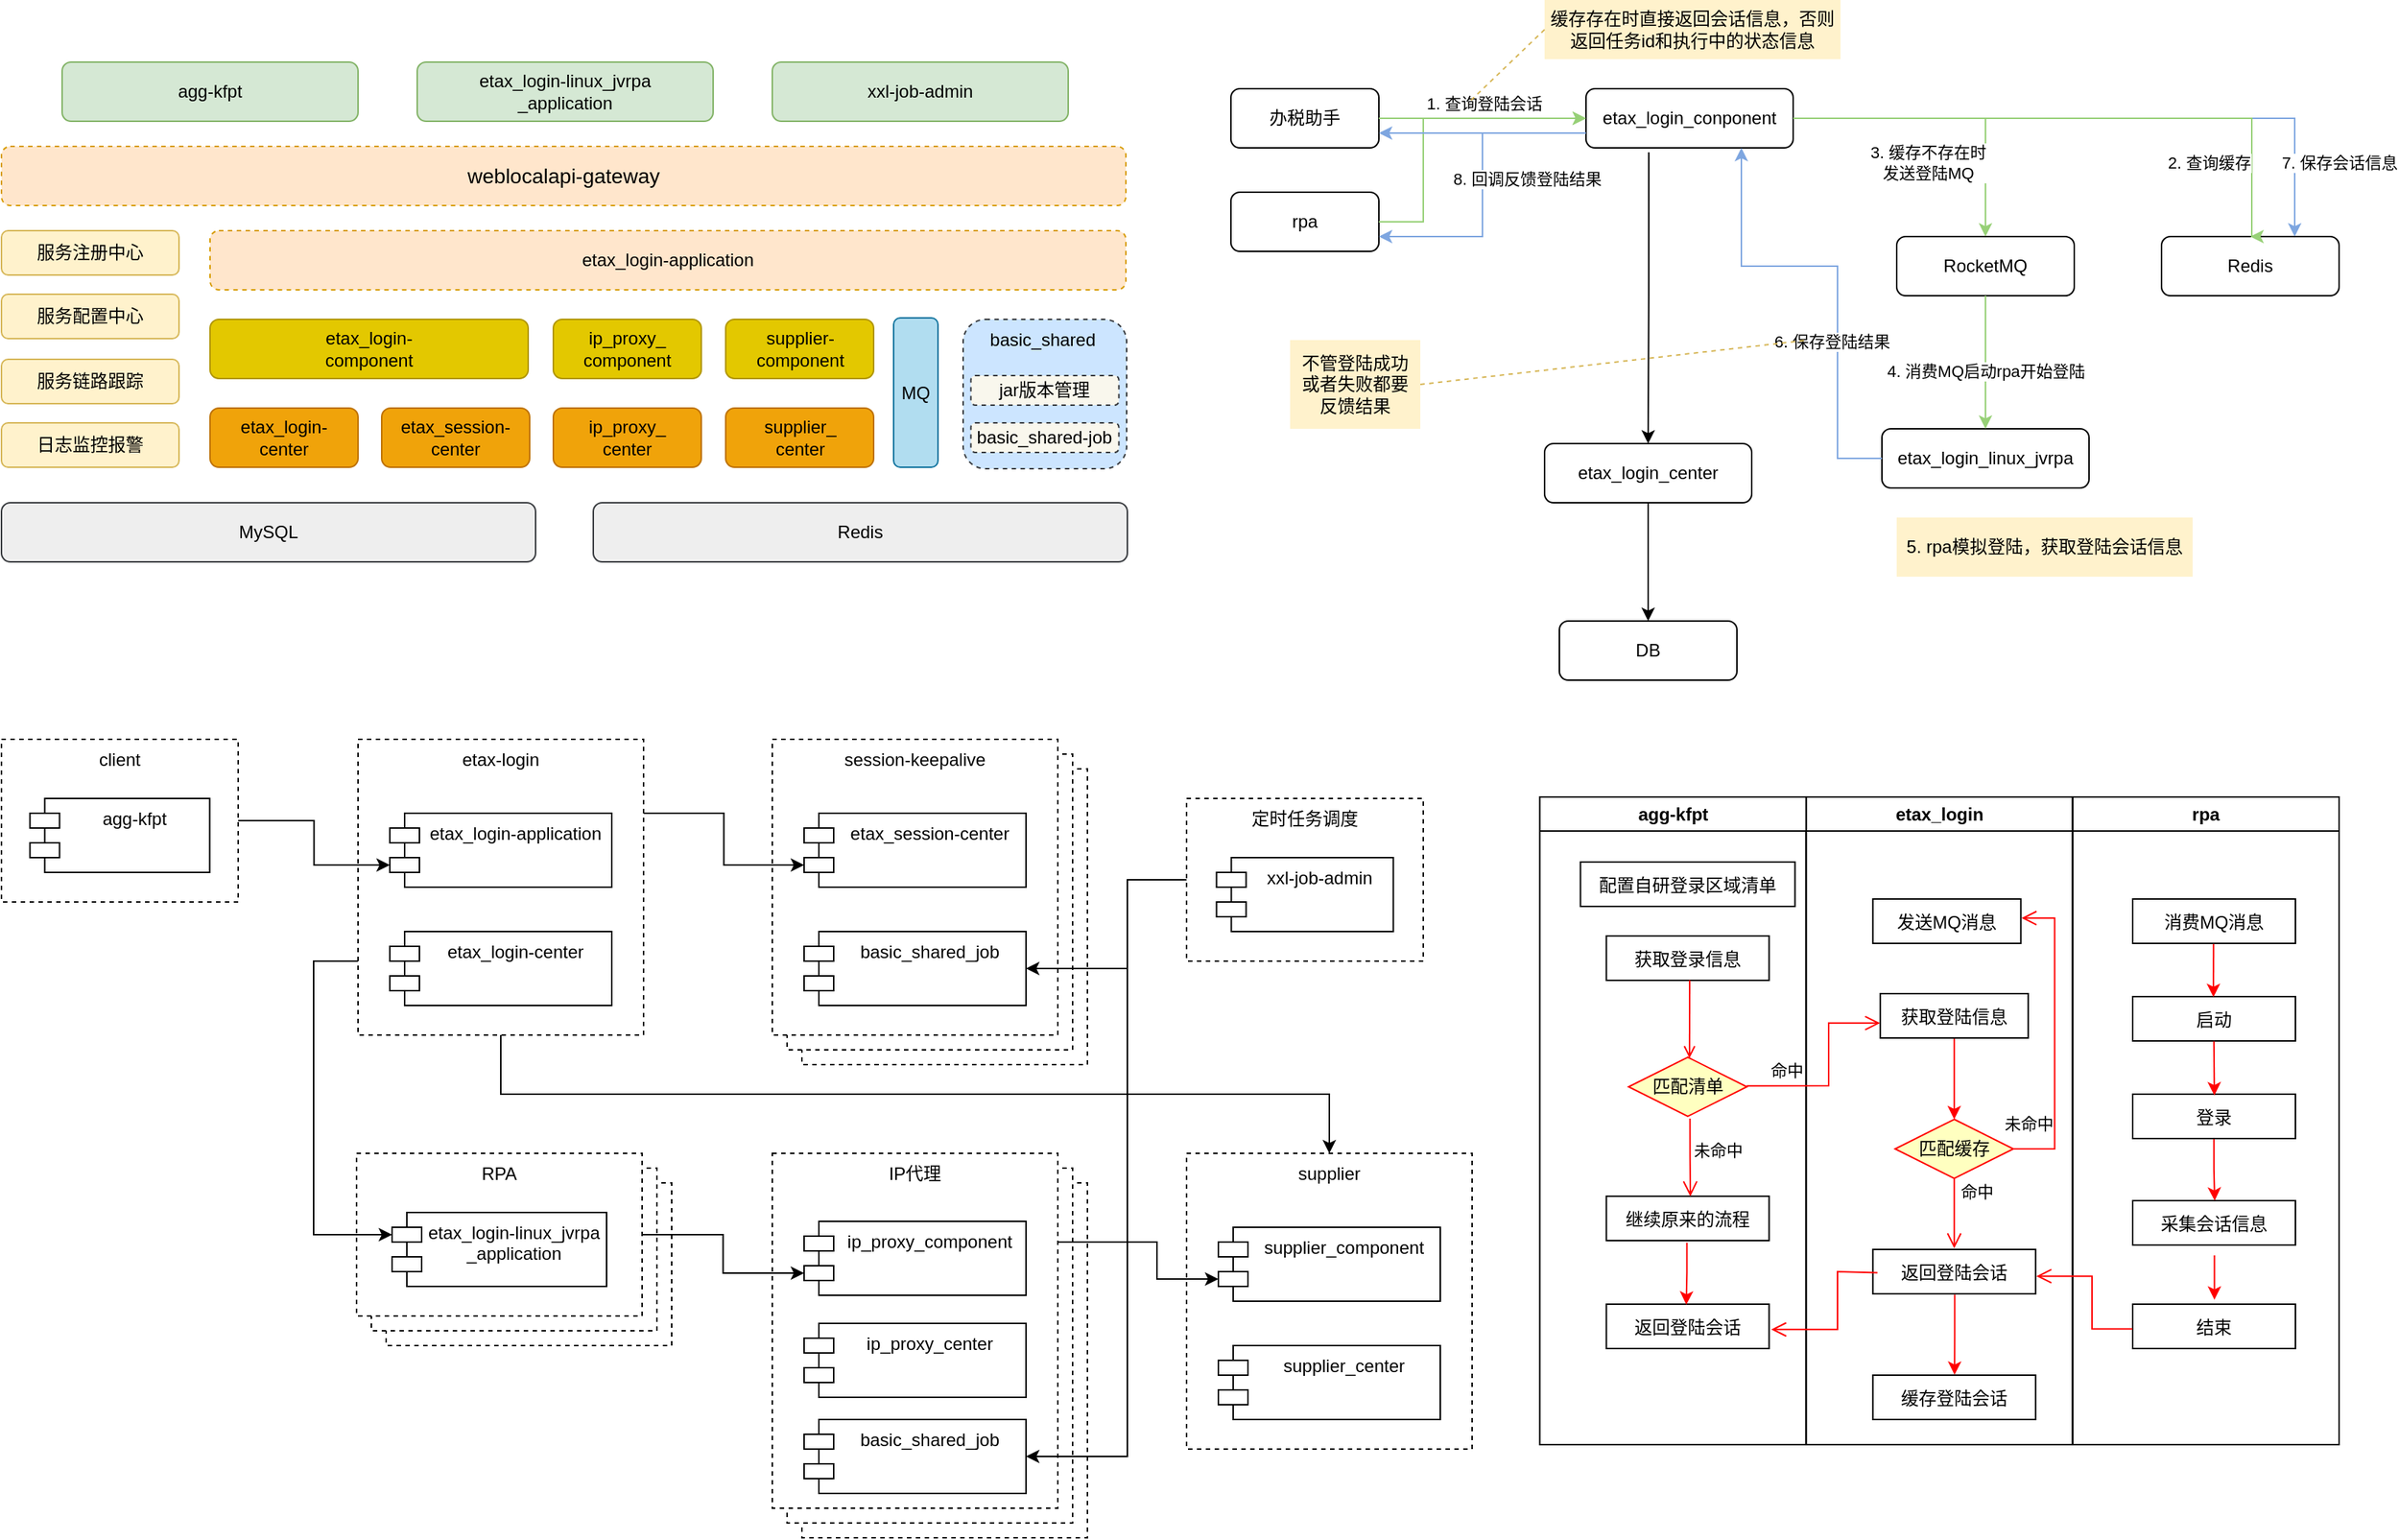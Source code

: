 <mxfile version="20.5.2" type="github">
  <diagram id="nDLk0ft438gr6uN_P_It" name="第 1 页">
    <mxGraphModel dx="2048" dy="681" grid="0" gridSize="10" guides="1" tooltips="1" connect="1" arrows="1" fold="1" page="1" pageScale="1" pageWidth="827" pageHeight="1169" math="0" shadow="0">
      <root>
        <mxCell id="0" />
        <mxCell id="1" parent="0" />
        <mxCell id="iIuD2MgbGL19CnhBk3a8-73" value="etax_login" style="swimlane;whiteSpace=wrap;startSize=23;" vertex="1" parent="1">
          <mxGeometry x="418.75" y="599" width="180" height="438" as="geometry" />
        </mxCell>
        <mxCell id="iIuD2MgbGL19CnhBk3a8-115" value="" style="edgeStyle=orthogonalEdgeStyle;rounded=0;orthogonalLoop=1;jettySize=auto;html=1;strokeColor=#FF0000;" edge="1" parent="iIuD2MgbGL19CnhBk3a8-73" source="iIuD2MgbGL19CnhBk3a8-76" target="iIuD2MgbGL19CnhBk3a8-96">
          <mxGeometry relative="1" as="geometry" />
        </mxCell>
        <mxCell id="iIuD2MgbGL19CnhBk3a8-76" value="获取登陆信息" style="" vertex="1" parent="iIuD2MgbGL19CnhBk3a8-73">
          <mxGeometry x="50.13" y="133" width="100" height="30" as="geometry" />
        </mxCell>
        <mxCell id="iIuD2MgbGL19CnhBk3a8-77" value="返回登陆会话" style="" vertex="1" parent="iIuD2MgbGL19CnhBk3a8-73">
          <mxGeometry x="45.13" y="306" width="110" height="30" as="geometry" />
        </mxCell>
        <mxCell id="iIuD2MgbGL19CnhBk3a8-96" value="匹配缓存" style="rhombus;whiteSpace=wrap;html=1;fillColor=#ffffc0;strokeColor=#ff0000;" vertex="1" parent="iIuD2MgbGL19CnhBk3a8-73">
          <mxGeometry x="60.13" y="218" width="80" height="40" as="geometry" />
        </mxCell>
        <mxCell id="iIuD2MgbGL19CnhBk3a8-97" value="" style="edgeStyle=orthogonalEdgeStyle;html=1;align=left;verticalAlign=bottom;endArrow=open;endSize=8;strokeColor=#ff0000;rounded=0;exitX=0.5;exitY=1;exitDx=0;exitDy=0;entryX=0.5;entryY=-0.024;entryDx=0;entryDy=0;entryPerimeter=0;" edge="1" parent="iIuD2MgbGL19CnhBk3a8-73" source="iIuD2MgbGL19CnhBk3a8-96" target="iIuD2MgbGL19CnhBk3a8-77">
          <mxGeometry x="-0.807" relative="1" as="geometry">
            <mxPoint x="103" y="250" as="targetPoint" />
            <Array as="points" />
            <mxPoint as="offset" />
            <mxPoint x="153.12" y="188" as="sourcePoint" />
          </mxGeometry>
        </mxCell>
        <mxCell id="iIuD2MgbGL19CnhBk3a8-98" value="命中" style="edgeLabel;html=1;align=center;verticalAlign=middle;resizable=0;points=[];" vertex="1" connectable="0" parent="iIuD2MgbGL19CnhBk3a8-97">
          <mxGeometry x="-0.234" y="1" relative="1" as="geometry">
            <mxPoint x="14" y="-9" as="offset" />
          </mxGeometry>
        </mxCell>
        <mxCell id="iIuD2MgbGL19CnhBk3a8-92" value="未命中" style="edgeStyle=orthogonalEdgeStyle;html=1;align=left;verticalAlign=bottom;endArrow=open;endSize=8;strokeColor=#ff0000;rounded=0;exitX=1;exitY=0.5;exitDx=0;exitDy=0;entryX=1.005;entryY=0.429;entryDx=0;entryDy=0;entryPerimeter=0;" edge="1" parent="iIuD2MgbGL19CnhBk3a8-73" source="iIuD2MgbGL19CnhBk3a8-96" target="iIuD2MgbGL19CnhBk3a8-114">
          <mxGeometry x="-1" y="11" relative="1" as="geometry">
            <mxPoint x="183" y="150" as="targetPoint" />
            <Array as="points">
              <mxPoint x="168" y="238" />
              <mxPoint x="168" y="82" />
            </Array>
            <mxPoint x="-8" y="3" as="offset" />
            <mxPoint x="160" y="140" as="sourcePoint" />
          </mxGeometry>
        </mxCell>
        <mxCell id="iIuD2MgbGL19CnhBk3a8-112" value="缓存登陆会话" style="" vertex="1" parent="iIuD2MgbGL19CnhBk3a8-73">
          <mxGeometry x="45.13" y="391" width="110" height="30" as="geometry" />
        </mxCell>
        <mxCell id="iIuD2MgbGL19CnhBk3a8-113" value="" style="edgeStyle=orthogonalEdgeStyle;rounded=0;orthogonalLoop=1;jettySize=auto;html=1;strokeColor=#FF0000;entryX=0.502;entryY=-0.007;entryDx=0;entryDy=0;entryPerimeter=0;exitX=0.503;exitY=1.022;exitDx=0;exitDy=0;exitPerimeter=0;" edge="1" parent="iIuD2MgbGL19CnhBk3a8-73" source="iIuD2MgbGL19CnhBk3a8-77" target="iIuD2MgbGL19CnhBk3a8-112">
          <mxGeometry relative="1" as="geometry">
            <mxPoint x="103.25" y="341" as="sourcePoint" />
          </mxGeometry>
        </mxCell>
        <mxCell id="iIuD2MgbGL19CnhBk3a8-114" value="发送MQ消息" style="" vertex="1" parent="iIuD2MgbGL19CnhBk3a8-73">
          <mxGeometry x="45.13" y="69" width="100" height="30" as="geometry" />
        </mxCell>
        <mxCell id="iIuD2MgbGL19CnhBk3a8-66" value="IP代理" style="rounded=0;whiteSpace=wrap;html=1;dashed=1;verticalAlign=top;" vertex="1" parent="1">
          <mxGeometry x="-260" y="860" width="193" height="240" as="geometry" />
        </mxCell>
        <mxCell id="iIuD2MgbGL19CnhBk3a8-65" value="IP代理" style="rounded=0;whiteSpace=wrap;html=1;dashed=1;verticalAlign=top;" vertex="1" parent="1">
          <mxGeometry x="-270" y="850" width="193" height="240" as="geometry" />
        </mxCell>
        <mxCell id="iIuD2MgbGL19CnhBk3a8-64" value="session-keepalive" style="rounded=0;whiteSpace=wrap;html=1;dashed=1;verticalAlign=top;" vertex="1" parent="1">
          <mxGeometry x="-260" y="580" width="193" height="200" as="geometry" />
        </mxCell>
        <mxCell id="iIuD2MgbGL19CnhBk3a8-63" value="session-keepalive" style="rounded=0;whiteSpace=wrap;html=1;dashed=1;verticalAlign=top;" vertex="1" parent="1">
          <mxGeometry x="-270" y="570" width="193" height="200" as="geometry" />
        </mxCell>
        <mxCell id="iIuD2MgbGL19CnhBk3a8-62" value="RPA" style="rounded=0;whiteSpace=wrap;html=1;dashed=1;verticalAlign=top;" vertex="1" parent="1">
          <mxGeometry x="-541" y="860" width="193" height="110" as="geometry" />
        </mxCell>
        <mxCell id="iIuD2MgbGL19CnhBk3a8-61" value="RPA" style="rounded=0;whiteSpace=wrap;html=1;dashed=1;verticalAlign=top;" vertex="1" parent="1">
          <mxGeometry x="-551" y="850" width="193" height="110" as="geometry" />
        </mxCell>
        <mxCell id="iIuD2MgbGL19CnhBk3a8-49" value="supplier" style="rounded=0;whiteSpace=wrap;html=1;dashed=1;verticalAlign=top;" vertex="1" parent="1">
          <mxGeometry y="840" width="193" height="200" as="geometry" />
        </mxCell>
        <mxCell id="iIuD2MgbGL19CnhBk3a8-57" value="" style="edgeStyle=orthogonalEdgeStyle;rounded=0;orthogonalLoop=1;jettySize=auto;html=1;entryX=0;entryY=0;entryDx=0;entryDy=35;exitX=1;exitY=0.25;exitDx=0;exitDy=0;entryPerimeter=0;" edge="1" parent="1" source="iIuD2MgbGL19CnhBk3a8-48" target="iIuD2MgbGL19CnhBk3a8-9">
          <mxGeometry relative="1" as="geometry">
            <Array as="points">
              <mxPoint x="-20" y="900" />
              <mxPoint x="-20" y="925" />
            </Array>
          </mxGeometry>
        </mxCell>
        <mxCell id="iIuD2MgbGL19CnhBk3a8-48" value="IP代理" style="rounded=0;whiteSpace=wrap;html=1;dashed=1;verticalAlign=top;" vertex="1" parent="1">
          <mxGeometry x="-280" y="840" width="193" height="240" as="geometry" />
        </mxCell>
        <mxCell id="iIuD2MgbGL19CnhBk3a8-46" value="session-keepalive" style="rounded=0;whiteSpace=wrap;html=1;dashed=1;verticalAlign=top;" vertex="1" parent="1">
          <mxGeometry x="-280" y="560" width="193" height="200" as="geometry" />
        </mxCell>
        <mxCell id="iIuD2MgbGL19CnhBk3a8-53" value="" style="edgeStyle=orthogonalEdgeStyle;rounded=0;orthogonalLoop=1;jettySize=auto;html=1;entryX=1;entryY=0.5;entryDx=0;entryDy=0;" edge="1" parent="1" source="iIuD2MgbGL19CnhBk3a8-50" target="iIuD2MgbGL19CnhBk3a8-11">
          <mxGeometry relative="1" as="geometry">
            <mxPoint x="-60" y="760" as="targetPoint" />
            <Array as="points">
              <mxPoint x="-40" y="655" />
              <mxPoint x="-40" y="715" />
            </Array>
          </mxGeometry>
        </mxCell>
        <mxCell id="iIuD2MgbGL19CnhBk3a8-50" value="定时任务调度" style="rounded=0;whiteSpace=wrap;html=1;dashed=1;verticalAlign=top;" vertex="1" parent="1">
          <mxGeometry y="600" width="160" height="110" as="geometry" />
        </mxCell>
        <mxCell id="iIuD2MgbGL19CnhBk3a8-34" value="basic_shared&amp;nbsp;" style="rounded=1;whiteSpace=wrap;html=1;verticalAlign=top;align=center;spacingLeft=0;fillColor=#cce5ff;strokeColor=#36393d;dashed=1;" vertex="1" parent="1">
          <mxGeometry x="-151" y="276" width="110.5" height="101" as="geometry" />
        </mxCell>
        <mxCell id="iIuD2MgbGL19CnhBk3a8-17" value="RPA" style="rounded=0;whiteSpace=wrap;html=1;dashed=1;verticalAlign=top;" vertex="1" parent="1">
          <mxGeometry x="-561" y="840" width="193" height="110" as="geometry" />
        </mxCell>
        <mxCell id="iIuD2MgbGL19CnhBk3a8-51" value="" style="edgeStyle=orthogonalEdgeStyle;rounded=0;orthogonalLoop=1;jettySize=auto;html=1;entryX=0;entryY=0;entryDx=0;entryDy=35;entryPerimeter=0;exitX=1;exitY=0.25;exitDx=0;exitDy=0;" edge="1" parent="1" source="iIuD2MgbGL19CnhBk3a8-16" target="iIuD2MgbGL19CnhBk3a8-10">
          <mxGeometry relative="1" as="geometry" />
        </mxCell>
        <mxCell id="iIuD2MgbGL19CnhBk3a8-60" value="" style="edgeStyle=orthogonalEdgeStyle;rounded=0;orthogonalLoop=1;jettySize=auto;html=1;exitX=0;exitY=0.75;exitDx=0;exitDy=0;entryX=0;entryY=0;entryDx=0;entryDy=15;entryPerimeter=0;" edge="1" parent="1" source="iIuD2MgbGL19CnhBk3a8-16" target="iIuD2MgbGL19CnhBk3a8-6">
          <mxGeometry relative="1" as="geometry">
            <Array as="points">
              <mxPoint x="-590" y="710" />
              <mxPoint x="-590" y="895" />
            </Array>
          </mxGeometry>
        </mxCell>
        <mxCell id="iIuD2MgbGL19CnhBk3a8-16" value="etax-login" style="rounded=0;whiteSpace=wrap;html=1;dashed=1;verticalAlign=top;" vertex="1" parent="1">
          <mxGeometry x="-560" y="560" width="193" height="200" as="geometry" />
        </mxCell>
        <mxCell id="iIuD2MgbGL19CnhBk3a8-58" value="" style="edgeStyle=orthogonalEdgeStyle;rounded=0;orthogonalLoop=1;jettySize=auto;html=1;entryX=0;entryY=0;entryDx=0;entryDy=35;entryPerimeter=0;" edge="1" parent="1" source="iIuD2MgbGL19CnhBk3a8-15" target="iIuD2MgbGL19CnhBk3a8-2">
          <mxGeometry relative="1" as="geometry" />
        </mxCell>
        <mxCell id="iIuD2MgbGL19CnhBk3a8-15" value="client" style="rounded=0;whiteSpace=wrap;html=1;dashed=1;verticalAlign=top;" vertex="1" parent="1">
          <mxGeometry x="-801" y="560" width="160" height="110" as="geometry" />
        </mxCell>
        <mxCell id="LRi96Np3pduru6x6Xqpe-8" value="" style="edgeStyle=orthogonalEdgeStyle;rounded=0;orthogonalLoop=1;jettySize=auto;html=1;exitX=0.303;exitY=1.075;exitDx=0;exitDy=0;exitPerimeter=0;" parent="1" source="LRi96Np3pduru6x6Xqpe-2" target="LRi96Np3pduru6x6Xqpe-3" edge="1">
          <mxGeometry relative="1" as="geometry" />
        </mxCell>
        <mxCell id="LRi96Np3pduru6x6Xqpe-2" value="etax_login_conponent&lt;br&gt;" style="rounded=1;whiteSpace=wrap;html=1;" parent="1" vertex="1">
          <mxGeometry x="270" y="120" width="140" height="40" as="geometry" />
        </mxCell>
        <mxCell id="LRi96Np3pduru6x6Xqpe-9" value="" style="edgeStyle=orthogonalEdgeStyle;rounded=0;orthogonalLoop=1;jettySize=auto;html=1;entryX=0.5;entryY=0;entryDx=0;entryDy=0;" parent="1" source="LRi96Np3pduru6x6Xqpe-3" target="LRi96Np3pduru6x6Xqpe-7" edge="1">
          <mxGeometry relative="1" as="geometry">
            <Array as="points">
              <mxPoint x="312" y="480" />
            </Array>
          </mxGeometry>
        </mxCell>
        <mxCell id="LRi96Np3pduru6x6Xqpe-3" value="etax_login_center" style="rounded=1;whiteSpace=wrap;html=1;" parent="1" vertex="1">
          <mxGeometry x="242" y="360" width="140" height="40" as="geometry" />
        </mxCell>
        <mxCell id="LRi96Np3pduru6x6Xqpe-4" value="etax_login_linux_jvrpa" style="rounded=1;whiteSpace=wrap;html=1;" parent="1" vertex="1">
          <mxGeometry x="470" y="350" width="140" height="40" as="geometry" />
        </mxCell>
        <mxCell id="LRi96Np3pduru6x6Xqpe-5" value="RocketMQ" style="rounded=1;whiteSpace=wrap;html=1;" parent="1" vertex="1">
          <mxGeometry x="480" y="220" width="120" height="40" as="geometry" />
        </mxCell>
        <mxCell id="LRi96Np3pduru6x6Xqpe-6" value="Redis" style="rounded=1;whiteSpace=wrap;html=1;" parent="1" vertex="1">
          <mxGeometry x="659" y="220" width="120" height="40" as="geometry" />
        </mxCell>
        <mxCell id="LRi96Np3pduru6x6Xqpe-7" value="DB" style="rounded=1;whiteSpace=wrap;html=1;" parent="1" vertex="1">
          <mxGeometry x="252" y="480" width="120" height="40" as="geometry" />
        </mxCell>
        <mxCell id="LRi96Np3pduru6x6Xqpe-10" value="" style="edgeStyle=orthogonalEdgeStyle;rounded=0;orthogonalLoop=1;jettySize=auto;html=1;exitX=1;exitY=0.5;exitDx=0;exitDy=0;entryX=0.5;entryY=0;entryDx=0;entryDy=0;strokeColor=#97D077;" parent="1" source="LRi96Np3pduru6x6Xqpe-2" target="LRi96Np3pduru6x6Xqpe-5" edge="1">
          <mxGeometry relative="1" as="geometry">
            <mxPoint x="350" y="170" as="sourcePoint" />
            <mxPoint x="350" y="230" as="targetPoint" />
            <Array as="points">
              <mxPoint x="540" y="140" />
            </Array>
          </mxGeometry>
        </mxCell>
        <mxCell id="LRi96Np3pduru6x6Xqpe-11" value="" style="edgeStyle=orthogonalEdgeStyle;rounded=0;orthogonalLoop=1;jettySize=auto;html=1;exitX=0.5;exitY=1;exitDx=0;exitDy=0;entryX=0.5;entryY=0;entryDx=0;entryDy=0;strokeColor=#97D077;" parent="1" source="LRi96Np3pduru6x6Xqpe-5" target="LRi96Np3pduru6x6Xqpe-4" edge="1">
          <mxGeometry relative="1" as="geometry">
            <mxPoint x="260" y="490" as="sourcePoint" />
            <mxPoint x="390" y="570" as="targetPoint" />
            <Array as="points">
              <mxPoint x="540" y="330" />
              <mxPoint x="540" y="330" />
            </Array>
          </mxGeometry>
        </mxCell>
        <mxCell id="LRi96Np3pduru6x6Xqpe-25" value="4. 消费MQ启动rpa开始登陆" style="edgeLabel;html=1;align=center;verticalAlign=middle;resizable=0;points=[];" parent="LRi96Np3pduru6x6Xqpe-11" vertex="1" connectable="0">
          <mxGeometry x="0.209" relative="1" as="geometry">
            <mxPoint y="-4" as="offset" />
          </mxGeometry>
        </mxCell>
        <mxCell id="LRi96Np3pduru6x6Xqpe-12" value="" style="edgeStyle=orthogonalEdgeStyle;rounded=0;orthogonalLoop=1;jettySize=auto;html=1;exitX=1;exitY=0.5;exitDx=0;exitDy=0;strokeColor=#7EA6E0;" parent="1" source="LRi96Np3pduru6x6Xqpe-2" target="LRi96Np3pduru6x6Xqpe-6" edge="1">
          <mxGeometry relative="1" as="geometry">
            <mxPoint x="680" y="360" as="sourcePoint" />
            <mxPoint x="780" y="180" as="targetPoint" />
            <Array as="points">
              <mxPoint x="749" y="140" />
            </Array>
          </mxGeometry>
        </mxCell>
        <mxCell id="LRi96Np3pduru6x6Xqpe-26" value="7. 保存会话信息" style="edgeLabel;html=1;align=center;verticalAlign=middle;resizable=0;points=[];" parent="LRi96Np3pduru6x6Xqpe-12" vertex="1" connectable="0">
          <mxGeometry x="0.394" y="-2" relative="1" as="geometry">
            <mxPoint x="77" y="28" as="offset" />
          </mxGeometry>
        </mxCell>
        <mxCell id="LRi96Np3pduru6x6Xqpe-13" value="" style="edgeStyle=orthogonalEdgeStyle;rounded=0;orthogonalLoop=1;jettySize=auto;html=1;exitX=1;exitY=0.5;exitDx=0;exitDy=0;entryX=0.5;entryY=0;entryDx=0;entryDy=0;strokeColor=#97D077;" parent="1" source="LRi96Np3pduru6x6Xqpe-2" target="LRi96Np3pduru6x6Xqpe-6" edge="1">
          <mxGeometry relative="1" as="geometry">
            <mxPoint x="580" y="120" as="sourcePoint" />
            <mxPoint x="710" y="200" as="targetPoint" />
            <Array as="points">
              <mxPoint x="720" y="140" />
              <mxPoint x="720" y="220" />
            </Array>
          </mxGeometry>
        </mxCell>
        <mxCell id="LRi96Np3pduru6x6Xqpe-21" value="3. 缓存不存在时&lt;br&gt;发送登陆MQ" style="edgeLabel;html=1;align=center;verticalAlign=middle;resizable=0;points=[];" parent="LRi96Np3pduru6x6Xqpe-13" vertex="1" connectable="0">
          <mxGeometry x="-0.598" y="1" relative="1" as="geometry">
            <mxPoint x="12" y="31" as="offset" />
          </mxGeometry>
        </mxCell>
        <mxCell id="LRi96Np3pduru6x6Xqpe-22" value="2. 查询缓存" style="edgeLabel;html=1;align=center;verticalAlign=middle;resizable=0;points=[];" parent="LRi96Np3pduru6x6Xqpe-13" vertex="1" connectable="0">
          <mxGeometry x="0.181" y="2" relative="1" as="geometry">
            <mxPoint x="50" y="32" as="offset" />
          </mxGeometry>
        </mxCell>
        <mxCell id="LRi96Np3pduru6x6Xqpe-14" value="" style="edgeStyle=orthogonalEdgeStyle;rounded=0;orthogonalLoop=1;jettySize=auto;html=1;entryX=0.75;entryY=1;entryDx=0;entryDy=0;exitX=0;exitY=0.5;exitDx=0;exitDy=0;strokeColor=#7EA6E0;" parent="1" source="LRi96Np3pduru6x6Xqpe-4" target="LRi96Np3pduru6x6Xqpe-2" edge="1">
          <mxGeometry relative="1" as="geometry">
            <mxPoint x="530" y="495" as="sourcePoint" />
            <mxPoint x="639" y="385" as="targetPoint" />
            <Array as="points">
              <mxPoint x="440" y="370" />
              <mxPoint x="440" y="240" />
              <mxPoint x="375" y="240" />
            </Array>
          </mxGeometry>
        </mxCell>
        <mxCell id="LRi96Np3pduru6x6Xqpe-27" value="6. 保存登陆结果" style="edgeLabel;html=1;align=center;verticalAlign=middle;resizable=0;points=[];" parent="LRi96Np3pduru6x6Xqpe-14" vertex="1" connectable="0">
          <mxGeometry x="-0.283" y="4" relative="1" as="geometry">
            <mxPoint as="offset" />
          </mxGeometry>
        </mxCell>
        <mxCell id="LRi96Np3pduru6x6Xqpe-16" value="办税助手" style="rounded=1;whiteSpace=wrap;html=1;" parent="1" vertex="1">
          <mxGeometry x="30" y="120" width="100" height="40" as="geometry" />
        </mxCell>
        <mxCell id="LRi96Np3pduru6x6Xqpe-17" value="rpa" style="rounded=1;whiteSpace=wrap;html=1;" parent="1" vertex="1">
          <mxGeometry x="30" y="190" width="100" height="40" as="geometry" />
        </mxCell>
        <mxCell id="LRi96Np3pduru6x6Xqpe-18" value="" style="edgeStyle=orthogonalEdgeStyle;rounded=0;orthogonalLoop=1;jettySize=auto;html=1;exitX=1;exitY=0.5;exitDx=0;exitDy=0;entryX=0;entryY=0.5;entryDx=0;entryDy=0;strokeColor=#97D077;" parent="1" source="LRi96Np3pduru6x6Xqpe-16" target="LRi96Np3pduru6x6Xqpe-2" edge="1">
          <mxGeometry relative="1" as="geometry">
            <mxPoint x="170.02" y="173" as="sourcePoint" />
            <mxPoint x="169.6" y="370" as="targetPoint" />
          </mxGeometry>
        </mxCell>
        <mxCell id="LRi96Np3pduru6x6Xqpe-20" value="1. 查询登陆会话" style="edgeLabel;html=1;align=center;verticalAlign=middle;resizable=0;points=[];" parent="LRi96Np3pduru6x6Xqpe-18" vertex="1" connectable="0">
          <mxGeometry x="-0.809" y="-2" relative="1" as="geometry">
            <mxPoint x="57" y="-12" as="offset" />
          </mxGeometry>
        </mxCell>
        <mxCell id="LRi96Np3pduru6x6Xqpe-19" value="" style="edgeStyle=orthogonalEdgeStyle;rounded=0;orthogonalLoop=1;jettySize=auto;html=1;exitX=1;exitY=0.5;exitDx=0;exitDy=0;entryX=0;entryY=0.5;entryDx=0;entryDy=0;strokeColor=#97D077;" parent="1" source="LRi96Np3pduru6x6Xqpe-17" target="LRi96Np3pduru6x6Xqpe-2" edge="1">
          <mxGeometry relative="1" as="geometry">
            <mxPoint x="140" y="150" as="sourcePoint" />
            <mxPoint x="200" y="170" as="targetPoint" />
            <Array as="points">
              <mxPoint x="160" y="210" />
              <mxPoint x="160" y="140" />
            </Array>
          </mxGeometry>
        </mxCell>
        <mxCell id="LRi96Np3pduru6x6Xqpe-23" value="缓存存在时直接返回会话信息，否则返回任务id和执行中的状态信息" style="text;html=1;strokeColor=none;fillColor=#fff2cc;align=center;verticalAlign=middle;whiteSpace=wrap;rounded=0;" parent="1" vertex="1">
          <mxGeometry x="242" y="60" width="200" height="40" as="geometry" />
        </mxCell>
        <mxCell id="LRi96Np3pduru6x6Xqpe-24" value="5. rpa模拟登陆，获取登陆会话信息" style="text;html=1;strokeColor=none;fillColor=#fff2cc;align=center;verticalAlign=middle;whiteSpace=wrap;rounded=0;" parent="1" vertex="1">
          <mxGeometry x="480" y="410" width="200" height="40" as="geometry" />
        </mxCell>
        <mxCell id="LRi96Np3pduru6x6Xqpe-28" value="不管登陆成功&lt;br&gt;或者失败都要&lt;br&gt;反馈结果" style="text;html=1;strokeColor=none;fillColor=#fff2cc;align=center;verticalAlign=middle;whiteSpace=wrap;rounded=0;" parent="1" vertex="1">
          <mxGeometry x="70" y="290" width="88" height="60" as="geometry" />
        </mxCell>
        <mxCell id="LRi96Np3pduru6x6Xqpe-29" value="" style="endArrow=none;dashed=1;html=1;rounded=0;strokeColor=#d6b656;fillColor=#fff2cc;exitX=0;exitY=0.5;exitDx=0;exitDy=0;" parent="1" source="LRi96Np3pduru6x6Xqpe-23" edge="1">
          <mxGeometry width="50" height="50" relative="1" as="geometry">
            <mxPoint x="130" y="400" as="sourcePoint" />
            <mxPoint x="190" y="130" as="targetPoint" />
            <Array as="points" />
          </mxGeometry>
        </mxCell>
        <mxCell id="LRi96Np3pduru6x6Xqpe-30" value="" style="edgeStyle=orthogonalEdgeStyle;rounded=0;orthogonalLoop=1;jettySize=auto;html=1;exitX=0;exitY=0.75;exitDx=0;exitDy=0;entryX=1;entryY=0.75;entryDx=0;entryDy=0;strokeColor=#7EA6E0;" parent="1" source="LRi96Np3pduru6x6Xqpe-2" target="LRi96Np3pduru6x6Xqpe-17" edge="1">
          <mxGeometry relative="1" as="geometry">
            <mxPoint x="220.02" y="163" as="sourcePoint" />
            <mxPoint x="219.6" y="360" as="targetPoint" />
          </mxGeometry>
        </mxCell>
        <mxCell id="LRi96Np3pduru6x6Xqpe-32" value="8. 回调反馈登陆结果" style="edgeLabel;html=1;align=center;verticalAlign=middle;resizable=0;points=[];" parent="LRi96Np3pduru6x6Xqpe-30" vertex="1" connectable="0">
          <mxGeometry x="-0.12" relative="1" as="geometry">
            <mxPoint x="30" y="8" as="offset" />
          </mxGeometry>
        </mxCell>
        <mxCell id="LRi96Np3pduru6x6Xqpe-31" value="" style="edgeStyle=orthogonalEdgeStyle;rounded=0;orthogonalLoop=1;jettySize=auto;html=1;exitX=0;exitY=0.75;exitDx=0;exitDy=0;entryX=1;entryY=0.75;entryDx=0;entryDy=0;strokeColor=#7EA6E0;" parent="1" source="LRi96Np3pduru6x6Xqpe-2" target="LRi96Np3pduru6x6Xqpe-16" edge="1">
          <mxGeometry relative="1" as="geometry">
            <mxPoint x="300" y="250" as="sourcePoint" />
            <mxPoint x="160" y="320" as="targetPoint" />
          </mxGeometry>
        </mxCell>
        <mxCell id="LRi96Np3pduru6x6Xqpe-33" value="" style="endArrow=none;dashed=1;html=1;rounded=0;strokeColor=#d6b656;fillColor=#fff2cc;exitX=1;exitY=0.5;exitDx=0;exitDy=0;" parent="1" source="LRi96Np3pduru6x6Xqpe-28" edge="1">
          <mxGeometry width="50" height="50" relative="1" as="geometry">
            <mxPoint x="85" y="390" as="sourcePoint" />
            <mxPoint x="420" y="290" as="targetPoint" />
          </mxGeometry>
        </mxCell>
        <mxCell id="iIuD2MgbGL19CnhBk3a8-1" value="agg-kfpt" style="shape=module;align=left;spacingLeft=20;align=center;verticalAlign=top;" vertex="1" parent="1">
          <mxGeometry x="-781.75" y="600" width="121.5" height="50" as="geometry" />
        </mxCell>
        <mxCell id="iIuD2MgbGL19CnhBk3a8-2" value="etax_login-application" style="shape=module;align=left;spacingLeft=20;align=center;verticalAlign=top;" vertex="1" parent="1">
          <mxGeometry x="-538.5" y="610" width="150" height="50" as="geometry" />
        </mxCell>
        <mxCell id="iIuD2MgbGL19CnhBk3a8-4" value="etax_login-center" style="shape=module;align=left;spacingLeft=20;align=center;verticalAlign=top;" vertex="1" parent="1">
          <mxGeometry x="-538.5" y="690" width="150" height="50" as="geometry" />
        </mxCell>
        <mxCell id="iIuD2MgbGL19CnhBk3a8-5" value="ip_proxy_component" style="shape=module;align=left;spacingLeft=20;align=center;verticalAlign=top;flipV=1;" vertex="1" parent="1">
          <mxGeometry x="-258.5" y="886" width="150" height="50" as="geometry" />
        </mxCell>
        <mxCell id="iIuD2MgbGL19CnhBk3a8-6" value="etax_login-linux_jvrpa&#xa;_application" style="shape=module;align=left;spacingLeft=20;align=center;verticalAlign=top;" vertex="1" parent="1">
          <mxGeometry x="-537" y="880" width="145" height="50" as="geometry" />
        </mxCell>
        <mxCell id="iIuD2MgbGL19CnhBk3a8-7" value="ip_proxy_center" style="shape=module;align=left;spacingLeft=20;align=center;verticalAlign=top;flipV=1;" vertex="1" parent="1">
          <mxGeometry x="-258.5" y="955" width="150" height="50" as="geometry" />
        </mxCell>
        <mxCell id="iIuD2MgbGL19CnhBk3a8-8" value="supplier_center" style="shape=module;align=left;spacingLeft=20;align=center;verticalAlign=top;" vertex="1" parent="1">
          <mxGeometry x="21.5" y="970" width="150" height="50" as="geometry" />
        </mxCell>
        <mxCell id="iIuD2MgbGL19CnhBk3a8-9" value="supplier_component" style="shape=module;align=left;spacingLeft=20;align=center;verticalAlign=top;" vertex="1" parent="1">
          <mxGeometry x="21.5" y="890" width="150" height="50" as="geometry" />
        </mxCell>
        <mxCell id="iIuD2MgbGL19CnhBk3a8-10" value="etax_session-center" style="shape=module;align=left;spacingLeft=20;align=center;verticalAlign=top;" vertex="1" parent="1">
          <mxGeometry x="-258.5" y="610" width="150" height="50" as="geometry" />
        </mxCell>
        <mxCell id="iIuD2MgbGL19CnhBk3a8-11" value="basic_shared_job" style="shape=module;align=left;spacingLeft=20;align=center;verticalAlign=top;" vertex="1" parent="1">
          <mxGeometry x="-258.5" y="690" width="150" height="50" as="geometry" />
        </mxCell>
        <mxCell id="iIuD2MgbGL19CnhBk3a8-19" value="xxl-job-admin" style="shape=module;align=left;spacingLeft=20;align=center;verticalAlign=top;" vertex="1" parent="1">
          <mxGeometry x="20.25" y="640" width="119.5" height="50" as="geometry" />
        </mxCell>
        <mxCell id="iIuD2MgbGL19CnhBk3a8-20" value="&lt;span style=&quot;&quot;&gt;etax_login-&lt;br&gt;component&lt;/span&gt;" style="rounded=1;whiteSpace=wrap;html=1;fillColor=#e3c800;fontColor=#000000;strokeColor=#B09500;" vertex="1" parent="1">
          <mxGeometry x="-660" y="276" width="215" height="40" as="geometry" />
        </mxCell>
        <mxCell id="iIuD2MgbGL19CnhBk3a8-21" value="&lt;span style=&quot;&quot;&gt;etax_login-&lt;br&gt;center&lt;/span&gt;" style="rounded=1;whiteSpace=wrap;html=1;fillColor=#f0a30a;fontColor=#000000;strokeColor=#BD7000;" vertex="1" parent="1">
          <mxGeometry x="-660" y="336" width="100" height="40" as="geometry" />
        </mxCell>
        <mxCell id="iIuD2MgbGL19CnhBk3a8-22" value="&lt;span style=&quot;&quot;&gt;etax_session-&lt;br&gt;center&lt;/span&gt;" style="rounded=1;whiteSpace=wrap;html=1;fillColor=#f0a30a;fontColor=#000000;strokeColor=#BD7000;" vertex="1" parent="1">
          <mxGeometry x="-544" y="336" width="100" height="40" as="geometry" />
        </mxCell>
        <mxCell id="iIuD2MgbGL19CnhBk3a8-23" value="&lt;span style=&quot;&quot;&gt;ip_proxy_&lt;br&gt;component&lt;/span&gt;" style="rounded=1;whiteSpace=wrap;html=1;fillColor=#e3c800;fontColor=#000000;strokeColor=#B09500;" vertex="1" parent="1">
          <mxGeometry x="-428" y="276" width="100" height="40" as="geometry" />
        </mxCell>
        <mxCell id="iIuD2MgbGL19CnhBk3a8-24" value="&lt;span style=&quot;&quot;&gt;ip_proxy_&lt;br&gt;center&lt;/span&gt;" style="rounded=1;whiteSpace=wrap;html=1;fillColor=#f0a30a;fontColor=#000000;strokeColor=#BD7000;" vertex="1" parent="1">
          <mxGeometry x="-428" y="336" width="100" height="40" as="geometry" />
        </mxCell>
        <mxCell id="iIuD2MgbGL19CnhBk3a8-25" value="supplier-component" style="rounded=1;whiteSpace=wrap;html=1;fillColor=#e3c800;fontColor=#000000;strokeColor=#B09500;" vertex="1" parent="1">
          <mxGeometry x="-311.5" y="276" width="100" height="40" as="geometry" />
        </mxCell>
        <mxCell id="iIuD2MgbGL19CnhBk3a8-27" value="&lt;span style=&quot;&quot;&gt;supplier_&lt;br&gt;center&lt;/span&gt;" style="rounded=1;whiteSpace=wrap;html=1;fillColor=#f0a30a;fontColor=#000000;strokeColor=#BD7000;" vertex="1" parent="1">
          <mxGeometry x="-311.5" y="336" width="100" height="40" as="geometry" />
        </mxCell>
        <mxCell id="iIuD2MgbGL19CnhBk3a8-29" value="&lt;span style=&quot;&quot;&gt;etax_login-linux_jvrpa&lt;/span&gt;&lt;br style=&quot;padding: 0px; margin: 0px;&quot;&gt;&lt;span style=&quot;&quot;&gt;_application&lt;/span&gt;" style="rounded=1;whiteSpace=wrap;html=1;fillColor=#d5e8d4;strokeColor=#82b366;" vertex="1" parent="1">
          <mxGeometry x="-520" y="102" width="200" height="40" as="geometry" />
        </mxCell>
        <mxCell id="iIuD2MgbGL19CnhBk3a8-30" value="&lt;span style=&quot;&quot;&gt;xxl-job-admin&lt;/span&gt;" style="rounded=1;whiteSpace=wrap;html=1;fillColor=#d5e8d4;strokeColor=#82b366;" vertex="1" parent="1">
          <mxGeometry x="-280" y="102" width="200" height="40" as="geometry" />
        </mxCell>
        <mxCell id="iIuD2MgbGL19CnhBk3a8-31" value="&lt;span style=&quot;&quot;&gt;etax_login-application&lt;/span&gt;" style="rounded=1;whiteSpace=wrap;html=1;fillColor=#ffe6cc;strokeColor=#d79b00;dashed=1;" vertex="1" parent="1">
          <mxGeometry x="-660" y="216" width="619" height="40" as="geometry" />
        </mxCell>
        <mxCell id="iIuD2MgbGL19CnhBk3a8-32" value="&lt;font style=&quot;font-size: 14px;&quot;&gt;weblocalapi-gateway&lt;/font&gt;" style="rounded=1;whiteSpace=wrap;html=1;dashed=1;fillColor=#ffe6cc;strokeColor=#d79b00;" vertex="1" parent="1">
          <mxGeometry x="-801" y="159" width="760" height="40" as="geometry" />
        </mxCell>
        <mxCell id="iIuD2MgbGL19CnhBk3a8-33" value="MQ" style="rounded=1;whiteSpace=wrap;html=1;fillColor=#b1ddf0;strokeColor=#10739e;" vertex="1" parent="1">
          <mxGeometry x="-198" y="275" width="30" height="101" as="geometry" />
        </mxCell>
        <mxCell id="iIuD2MgbGL19CnhBk3a8-35" value="jar版本管理" style="rounded=1;whiteSpace=wrap;html=1;fillColor=#f9f7ed;strokeColor=#36393d;dashed=1;" vertex="1" parent="1">
          <mxGeometry x="-145.75" y="314" width="100" height="20" as="geometry" />
        </mxCell>
        <mxCell id="iIuD2MgbGL19CnhBk3a8-36" value="basic_shared-job" style="rounded=1;whiteSpace=wrap;html=1;fillColor=#f9f7ed;strokeColor=#36393d;dashed=1;" vertex="1" parent="1">
          <mxGeometry x="-145.75" y="346" width="100" height="20" as="geometry" />
        </mxCell>
        <mxCell id="iIuD2MgbGL19CnhBk3a8-37" value="服务注册中心" style="rounded=1;whiteSpace=wrap;html=1;fillColor=#fff2cc;strokeColor=#d6b656;" vertex="1" parent="1">
          <mxGeometry x="-801" y="216" width="120" height="30" as="geometry" />
        </mxCell>
        <mxCell id="iIuD2MgbGL19CnhBk3a8-38" value="服务配置中心" style="rounded=1;whiteSpace=wrap;html=1;fillColor=#fff2cc;strokeColor=#d6b656;" vertex="1" parent="1">
          <mxGeometry x="-801" y="259" width="120" height="30" as="geometry" />
        </mxCell>
        <mxCell id="iIuD2MgbGL19CnhBk3a8-39" value="服务链路跟踪" style="rounded=1;whiteSpace=wrap;html=1;fillColor=#fff2cc;strokeColor=#d6b656;" vertex="1" parent="1">
          <mxGeometry x="-801" y="303" width="120" height="30" as="geometry" />
        </mxCell>
        <mxCell id="iIuD2MgbGL19CnhBk3a8-40" value="日志监控报警" style="rounded=1;whiteSpace=wrap;html=1;fillColor=#fff2cc;strokeColor=#d6b656;" vertex="1" parent="1">
          <mxGeometry x="-801" y="346" width="120" height="30" as="geometry" />
        </mxCell>
        <mxCell id="iIuD2MgbGL19CnhBk3a8-43" value="MySQL" style="rounded=1;whiteSpace=wrap;html=1;fillColor=#eeeeee;strokeColor=#36393d;" vertex="1" parent="1">
          <mxGeometry x="-801" y="400" width="361" height="40" as="geometry" />
        </mxCell>
        <mxCell id="iIuD2MgbGL19CnhBk3a8-44" value="Redis" style="rounded=1;whiteSpace=wrap;html=1;fillColor=#eeeeee;strokeColor=#36393d;" vertex="1" parent="1">
          <mxGeometry x="-401" y="400" width="361" height="40" as="geometry" />
        </mxCell>
        <mxCell id="iIuD2MgbGL19CnhBk3a8-45" value="&lt;span style=&quot;&quot;&gt;agg-kfpt&lt;/span&gt;" style="rounded=1;whiteSpace=wrap;html=1;fillColor=#d5e8d4;strokeColor=#82b366;" vertex="1" parent="1">
          <mxGeometry x="-760" y="102" width="200" height="40" as="geometry" />
        </mxCell>
        <mxCell id="iIuD2MgbGL19CnhBk3a8-47" value="basic_shared_job" style="shape=module;align=left;spacingLeft=20;align=center;verticalAlign=top;flipV=1;" vertex="1" parent="1">
          <mxGeometry x="-258.5" y="1020" width="150" height="50" as="geometry" />
        </mxCell>
        <mxCell id="iIuD2MgbGL19CnhBk3a8-54" value="" style="edgeStyle=orthogonalEdgeStyle;rounded=0;orthogonalLoop=1;jettySize=auto;html=1;entryX=1;entryY=0.5;entryDx=0;entryDy=0;exitX=0;exitY=0.5;exitDx=0;exitDy=0;" edge="1" parent="1" source="iIuD2MgbGL19CnhBk3a8-50" target="iIuD2MgbGL19CnhBk3a8-47">
          <mxGeometry relative="1" as="geometry">
            <mxPoint x="38.5" y="780.0" as="sourcePoint" />
            <mxPoint x="-70" y="840" as="targetPoint" />
            <Array as="points">
              <mxPoint x="-40" y="655" />
              <mxPoint x="-40" y="1045" />
            </Array>
          </mxGeometry>
        </mxCell>
        <mxCell id="iIuD2MgbGL19CnhBk3a8-55" value="" style="edgeStyle=orthogonalEdgeStyle;rounded=0;orthogonalLoop=1;jettySize=auto;html=1;entryX=0;entryY=0;entryDx=0;entryDy=15;entryPerimeter=0;exitX=1;exitY=0.5;exitDx=0;exitDy=0;" edge="1" parent="1" source="iIuD2MgbGL19CnhBk3a8-17" target="iIuD2MgbGL19CnhBk3a8-5">
          <mxGeometry relative="1" as="geometry">
            <mxPoint x="-420.07" y="790" as="sourcePoint" />
            <mxPoint x="-311.57" y="825.0" as="targetPoint" />
          </mxGeometry>
        </mxCell>
        <mxCell id="iIuD2MgbGL19CnhBk3a8-56" value="" style="edgeStyle=orthogonalEdgeStyle;rounded=0;orthogonalLoop=1;jettySize=auto;html=1;entryX=0.5;entryY=0;entryDx=0;entryDy=0;exitX=0.5;exitY=1;exitDx=0;exitDy=0;" edge="1" parent="1" source="iIuD2MgbGL19CnhBk3a8-16" target="iIuD2MgbGL19CnhBk3a8-49">
          <mxGeometry relative="1" as="geometry">
            <mxPoint x="-360" y="800" as="sourcePoint" />
            <mxPoint x="-251.5" y="835.0" as="targetPoint" />
          </mxGeometry>
        </mxCell>
        <mxCell id="iIuD2MgbGL19CnhBk3a8-67" value="agg-kfpt" style="swimlane;whiteSpace=wrap;startSize=23;" vertex="1" parent="1">
          <mxGeometry x="238.75" y="599" width="180" height="438" as="geometry" />
        </mxCell>
        <mxCell id="iIuD2MgbGL19CnhBk3a8-68" value="获取登录信息" style="" vertex="1" parent="iIuD2MgbGL19CnhBk3a8-67">
          <mxGeometry x="45" y="94" width="110" height="30" as="geometry" />
        </mxCell>
        <mxCell id="iIuD2MgbGL19CnhBk3a8-69" value="匹配清单" style="rhombus;whiteSpace=wrap;html=1;fillColor=#ffffc0;strokeColor=#ff0000;" vertex="1" parent="iIuD2MgbGL19CnhBk3a8-67">
          <mxGeometry x="60" y="176" width="80" height="40" as="geometry" />
        </mxCell>
        <mxCell id="iIuD2MgbGL19CnhBk3a8-70" value="继续原来的流程" style="" vertex="1" parent="iIuD2MgbGL19CnhBk3a8-67">
          <mxGeometry x="45" y="270" width="110" height="30" as="geometry" />
        </mxCell>
        <mxCell id="iIuD2MgbGL19CnhBk3a8-71" value="未命中" style="edgeStyle=orthogonalEdgeStyle;html=1;align=left;verticalAlign=bottom;endArrow=open;endSize=8;strokeColor=#ff0000;rounded=0;exitX=0.519;exitY=1.036;exitDx=0;exitDy=0;exitPerimeter=0;entryX=0.516;entryY=0.004;entryDx=0;entryDy=0;entryPerimeter=0;" edge="1" parent="iIuD2MgbGL19CnhBk3a8-67" source="iIuD2MgbGL19CnhBk3a8-69" target="iIuD2MgbGL19CnhBk3a8-70">
          <mxGeometry x="0.18" relative="1" as="geometry">
            <mxPoint x="100" y="308" as="targetPoint" />
            <Array as="points" />
            <mxPoint as="offset" />
            <mxPoint x="103" y="280" as="sourcePoint" />
          </mxGeometry>
        </mxCell>
        <mxCell id="iIuD2MgbGL19CnhBk3a8-72" value="" style="endArrow=open;strokeColor=#FF0000;endFill=1;rounded=0;entryX=0.515;entryY=0.015;entryDx=0;entryDy=0;entryPerimeter=0;exitX=0.512;exitY=0.994;exitDx=0;exitDy=0;exitPerimeter=0;" edge="1" parent="iIuD2MgbGL19CnhBk3a8-67" source="iIuD2MgbGL19CnhBk3a8-68" target="iIuD2MgbGL19CnhBk3a8-69">
          <mxGeometry relative="1" as="geometry">
            <mxPoint x="101.32" y="140.4" as="sourcePoint" />
            <mxPoint x="164.5" y="520" as="targetPoint" />
          </mxGeometry>
        </mxCell>
        <mxCell id="iIuD2MgbGL19CnhBk3a8-95" value="配置自研登录区域清单" style="" vertex="1" parent="iIuD2MgbGL19CnhBk3a8-67">
          <mxGeometry x="27.5" y="44" width="145" height="30" as="geometry" />
        </mxCell>
        <mxCell id="iIuD2MgbGL19CnhBk3a8-99" value="返回登陆会话" style="" vertex="1" parent="iIuD2MgbGL19CnhBk3a8-67">
          <mxGeometry x="45" y="343" width="110" height="30" as="geometry" />
        </mxCell>
        <mxCell id="iIuD2MgbGL19CnhBk3a8-101" value="" style="edgeStyle=orthogonalEdgeStyle;rounded=0;orthogonalLoop=1;jettySize=auto;html=1;exitX=0.495;exitY=1.048;exitDx=0;exitDy=0;exitPerimeter=0;strokeColor=#FF0000;entryX=0.491;entryY=0.011;entryDx=0;entryDy=0;entryPerimeter=0;" edge="1" parent="iIuD2MgbGL19CnhBk3a8-67" source="iIuD2MgbGL19CnhBk3a8-70" target="iIuD2MgbGL19CnhBk3a8-99">
          <mxGeometry relative="1" as="geometry">
            <mxPoint x="100" y="310" as="sourcePoint" />
            <mxPoint x="100" y="320" as="targetPoint" />
          </mxGeometry>
        </mxCell>
        <mxCell id="iIuD2MgbGL19CnhBk3a8-82" value="rpa" style="swimlane;whiteSpace=wrap;startSize=23;" vertex="1" parent="1">
          <mxGeometry x="599" y="599" width="180" height="438" as="geometry" />
        </mxCell>
        <mxCell id="iIuD2MgbGL19CnhBk3a8-83" value="消费MQ消息" style="" vertex="1" parent="iIuD2MgbGL19CnhBk3a8-82">
          <mxGeometry x="40.5" y="69" width="110" height="30" as="geometry" />
        </mxCell>
        <mxCell id="iIuD2MgbGL19CnhBk3a8-86" value="登录" style="" vertex="1" parent="iIuD2MgbGL19CnhBk3a8-82">
          <mxGeometry x="40.5" y="201" width="110" height="30" as="geometry" />
        </mxCell>
        <mxCell id="iIuD2MgbGL19CnhBk3a8-87" value="启动" style="" vertex="1" parent="iIuD2MgbGL19CnhBk3a8-82">
          <mxGeometry x="40.5" y="135" width="110" height="30" as="geometry" />
        </mxCell>
        <mxCell id="iIuD2MgbGL19CnhBk3a8-88" value="结束" style="" vertex="1" parent="iIuD2MgbGL19CnhBk3a8-82">
          <mxGeometry x="40.5" y="343" width="110" height="30" as="geometry" />
        </mxCell>
        <mxCell id="iIuD2MgbGL19CnhBk3a8-104" value="" style="edgeStyle=orthogonalEdgeStyle;rounded=0;orthogonalLoop=1;jettySize=auto;html=1;exitX=0.497;exitY=1.011;exitDx=0;exitDy=0;exitPerimeter=0;entryX=0.496;entryY=0.011;entryDx=0;entryDy=0;entryPerimeter=0;strokeColor=#FF0000;" edge="1" parent="iIuD2MgbGL19CnhBk3a8-82" source="iIuD2MgbGL19CnhBk3a8-83" target="iIuD2MgbGL19CnhBk3a8-87">
          <mxGeometry relative="1" as="geometry">
            <mxPoint x="95.75" y="190" as="sourcePoint" />
            <mxPoint x="95.75" y="240" as="targetPoint" />
            <Array as="points" />
          </mxGeometry>
        </mxCell>
        <mxCell id="iIuD2MgbGL19CnhBk3a8-110" value="" style="edgeStyle=orthogonalEdgeStyle;rounded=0;orthogonalLoop=1;jettySize=auto;html=1;strokeColor=#FF0000;" edge="1" parent="iIuD2MgbGL19CnhBk3a8-82">
          <mxGeometry relative="1" as="geometry">
            <mxPoint x="95.75" y="310" as="sourcePoint" />
            <mxPoint x="95.75" y="340" as="targetPoint" />
          </mxGeometry>
        </mxCell>
        <mxCell id="iIuD2MgbGL19CnhBk3a8-105" value="采集会话信息" style="" vertex="1" parent="iIuD2MgbGL19CnhBk3a8-82">
          <mxGeometry x="40.5" y="273" width="110" height="30" as="geometry" />
        </mxCell>
        <mxCell id="iIuD2MgbGL19CnhBk3a8-106" value="" style="edgeStyle=orthogonalEdgeStyle;rounded=0;orthogonalLoop=1;jettySize=auto;html=1;exitX=0.499;exitY=1.009;exitDx=0;exitDy=0;exitPerimeter=0;entryX=0.502;entryY=0.028;entryDx=0;entryDy=0;entryPerimeter=0;strokeColor=#FF0000;" edge="1" parent="iIuD2MgbGL19CnhBk3a8-82" source="iIuD2MgbGL19CnhBk3a8-87" target="iIuD2MgbGL19CnhBk3a8-86">
          <mxGeometry relative="1" as="geometry">
            <mxPoint x="95.75" y="250" as="sourcePoint" />
            <mxPoint x="95.75" y="270" as="targetPoint" />
          </mxGeometry>
        </mxCell>
        <mxCell id="iIuD2MgbGL19CnhBk3a8-109" value="" style="edgeStyle=orthogonalEdgeStyle;rounded=0;orthogonalLoop=1;jettySize=auto;html=1;strokeColor=#FF0000;exitX=0.499;exitY=1.011;exitDx=0;exitDy=0;exitPerimeter=0;entryX=0.504;entryY=0.001;entryDx=0;entryDy=0;entryPerimeter=0;" edge="1" parent="iIuD2MgbGL19CnhBk3a8-82" source="iIuD2MgbGL19CnhBk3a8-86" target="iIuD2MgbGL19CnhBk3a8-105">
          <mxGeometry relative="1" as="geometry">
            <mxPoint x="95.75" y="230" as="sourcePoint" />
            <mxPoint x="95.75" y="280" as="targetPoint" />
          </mxGeometry>
        </mxCell>
        <mxCell id="iIuD2MgbGL19CnhBk3a8-91" value="命中" style="edgeStyle=orthogonalEdgeStyle;html=1;align=left;verticalAlign=bottom;endArrow=open;endSize=8;strokeColor=#ff0000;rounded=0;exitX=0.998;exitY=0.483;exitDx=0;exitDy=0;exitPerimeter=0;entryX=-0.001;entryY=0.663;entryDx=0;entryDy=0;entryPerimeter=0;" edge="1" parent="1" source="iIuD2MgbGL19CnhBk3a8-69" target="iIuD2MgbGL19CnhBk3a8-76">
          <mxGeometry x="-0.789" y="1" relative="1" as="geometry">
            <mxPoint x="440" y="523" as="targetPoint" />
            <Array as="points">
              <mxPoint x="434" y="794" />
              <mxPoint x="434" y="752" />
            </Array>
            <mxPoint as="offset" />
            <mxPoint x="359.75" y="815" as="sourcePoint" />
          </mxGeometry>
        </mxCell>
        <mxCell id="iIuD2MgbGL19CnhBk3a8-80" value="" style="edgeStyle=orthogonalEdgeStyle;html=1;align=left;verticalAlign=bottom;endArrow=open;endSize=8;strokeColor=#ff0000;rounded=0;entryX=1.013;entryY=0.571;entryDx=0;entryDy=0;entryPerimeter=0;exitX=0.002;exitY=0.526;exitDx=0;exitDy=0;exitPerimeter=0;" edge="1" parent="1" target="iIuD2MgbGL19CnhBk3a8-99" source="iIuD2MgbGL19CnhBk3a8-77">
          <mxGeometry x="-0.807" relative="1" as="geometry">
            <mxPoint x="378.75" y="959" as="targetPoint" />
            <Array as="points">
              <mxPoint x="467" y="920" />
              <mxPoint x="440" y="920" />
              <mxPoint x="440" y="959" />
            </Array>
            <mxPoint as="offset" />
            <mxPoint x="461.75" y="959" as="sourcePoint" />
          </mxGeometry>
        </mxCell>
        <mxCell id="iIuD2MgbGL19CnhBk3a8-89" value="" style="edgeStyle=orthogonalEdgeStyle;html=1;align=left;verticalAlign=bottom;endArrow=open;endSize=8;strokeColor=#ff0000;rounded=0;entryX=1.005;entryY=0.604;entryDx=0;entryDy=0;entryPerimeter=0;exitX=-0.001;exitY=0.559;exitDx=0;exitDy=0;exitPerimeter=0;" edge="1" parent="1" source="iIuD2MgbGL19CnhBk3a8-88" target="iIuD2MgbGL19CnhBk3a8-77">
          <mxGeometry x="-0.807" relative="1" as="geometry">
            <mxPoint x="601.75" y="959" as="targetPoint" />
            <Array as="points">
              <mxPoint x="612" y="959" />
              <mxPoint x="612" y="923" />
            </Array>
            <mxPoint as="offset" />
            <mxPoint x="661.75" y="959" as="sourcePoint" />
          </mxGeometry>
        </mxCell>
      </root>
    </mxGraphModel>
  </diagram>
</mxfile>
